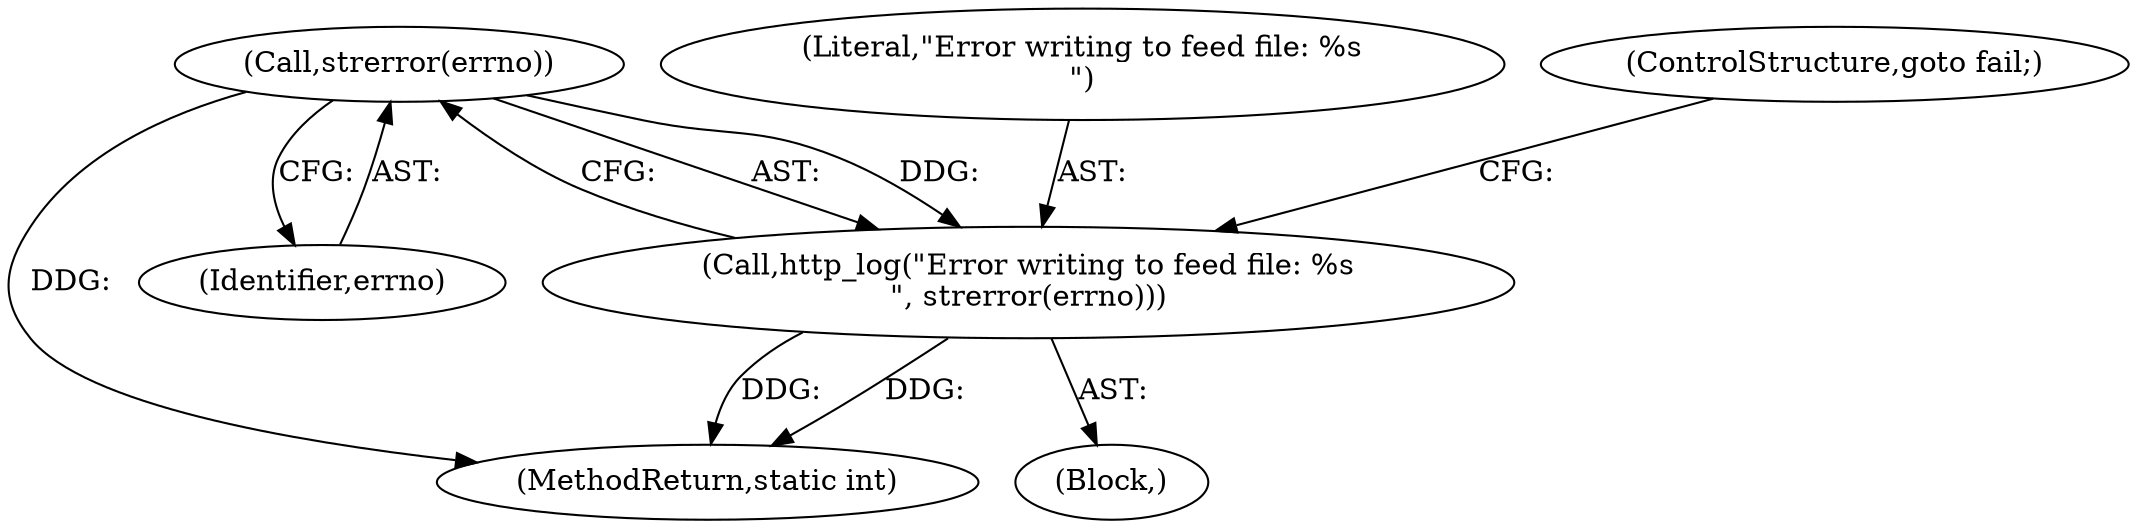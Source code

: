digraph "0_FFmpeg_a5d25faa3f4b18dac737fdb35d0dd68eb0dc2156@API" {
"1000418" [label="(Call,strerror(errno))"];
"1000416" [label="(Call,http_log(\"Error writing to feed file: %s\n\", strerror(errno)))"];
"1000417" [label="(Literal,\"Error writing to feed file: %s\n\")"];
"1000420" [label="(ControlStructure,goto fail;)"];
"1000718" [label="(MethodReturn,static int)"];
"1000419" [label="(Identifier,errno)"];
"1000418" [label="(Call,strerror(errno))"];
"1000415" [label="(Block,)"];
"1000416" [label="(Call,http_log(\"Error writing to feed file: %s\n\", strerror(errno)))"];
"1000418" -> "1000416"  [label="AST: "];
"1000418" -> "1000419"  [label="CFG: "];
"1000419" -> "1000418"  [label="AST: "];
"1000416" -> "1000418"  [label="CFG: "];
"1000418" -> "1000718"  [label="DDG: "];
"1000418" -> "1000416"  [label="DDG: "];
"1000416" -> "1000415"  [label="AST: "];
"1000417" -> "1000416"  [label="AST: "];
"1000420" -> "1000416"  [label="CFG: "];
"1000416" -> "1000718"  [label="DDG: "];
"1000416" -> "1000718"  [label="DDG: "];
}
